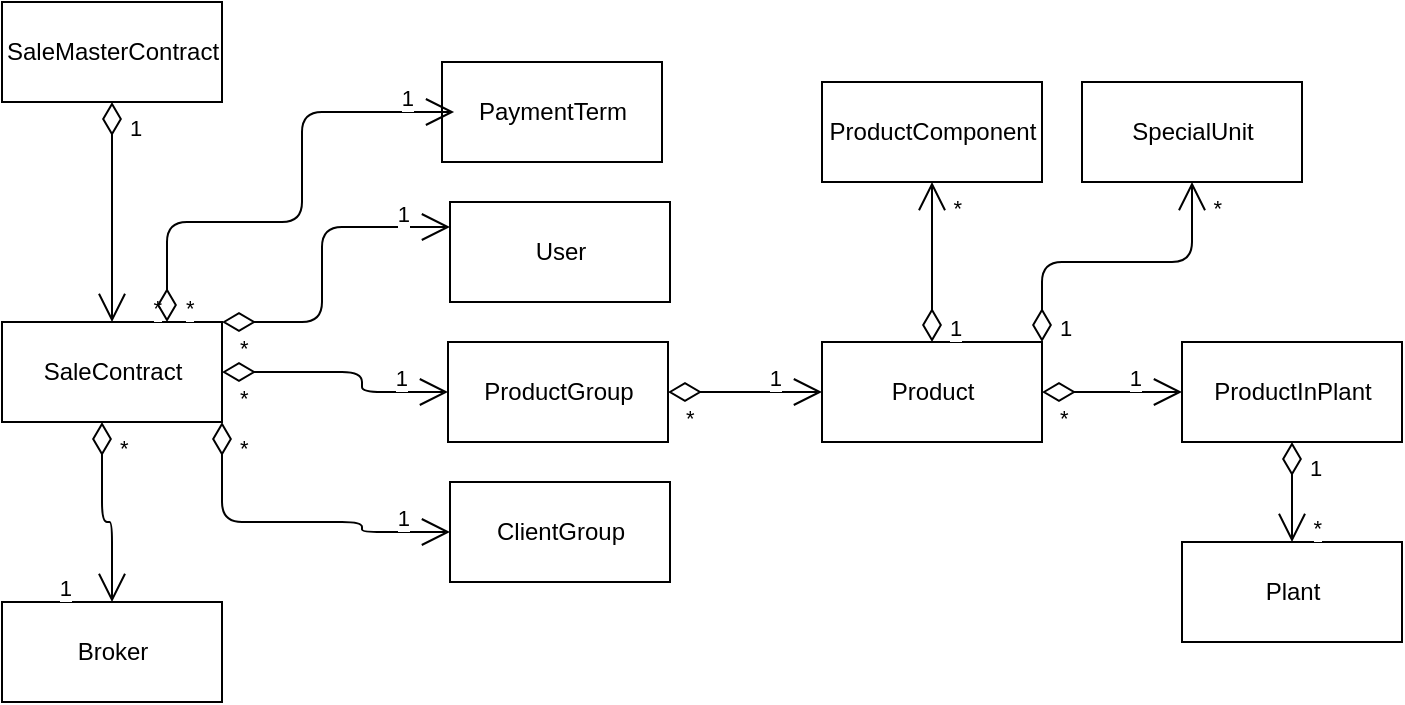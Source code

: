 <mxfile version="13.4.5" type="github">
  <diagram id="xUYwHQAnJaQRM0SXfUqJ" name="Page-1">
    <mxGraphModel dx="1108" dy="433" grid="1" gridSize="10" guides="1" tooltips="1" connect="1" arrows="1" fold="1" page="1" pageScale="1" pageWidth="827" pageHeight="1169" math="0" shadow="0">
      <root>
        <mxCell id="0" />
        <mxCell id="1" parent="0" />
        <mxCell id="oe-XNxj3-mksXrI5bO-q-1" value="SaleMasterContract" style="html=1;" parent="1" vertex="1">
          <mxGeometry x="70" y="50" width="110" height="50" as="geometry" />
        </mxCell>
        <mxCell id="2" value="SaleContract" style="html=1;" parent="1" vertex="1">
          <mxGeometry x="70" y="210" width="110" height="50" as="geometry" />
        </mxCell>
        <mxCell id="oe-XNxj3-mksXrI5bO-q-5" value="" style="endArrow=open;html=1;endSize=12;startArrow=diamondThin;startSize=14;startFill=0;edgeStyle=orthogonalEdgeStyle;exitX=0.5;exitY=1;exitDx=0;exitDy=0;entryX=0.5;entryY=0;entryDx=0;entryDy=0;" parent="1" source="oe-XNxj3-mksXrI5bO-q-1" target="2" edge="1">
          <mxGeometry relative="1" as="geometry">
            <mxPoint x="180" y="160" as="sourcePoint" />
            <mxPoint x="340" y="160" as="targetPoint" />
          </mxGeometry>
        </mxCell>
        <mxCell id="oe-XNxj3-mksXrI5bO-q-6" value="1" style="edgeLabel;resizable=0;html=1;align=left;verticalAlign=top;" parent="oe-XNxj3-mksXrI5bO-q-5" connectable="0" vertex="1">
          <mxGeometry x="-1" relative="1" as="geometry">
            <mxPoint x="7" as="offset" />
          </mxGeometry>
        </mxCell>
        <mxCell id="oe-XNxj3-mksXrI5bO-q-7" value="*" style="edgeLabel;resizable=0;html=1;align=right;verticalAlign=top;" parent="oe-XNxj3-mksXrI5bO-q-5" connectable="0" vertex="1">
          <mxGeometry x="1" relative="1" as="geometry">
            <mxPoint x="25" y="-20" as="offset" />
          </mxGeometry>
        </mxCell>
        <mxCell id="oe-XNxj3-mksXrI5bO-q-8" value="PaymentTerm" style="html=1;" parent="1" vertex="1">
          <mxGeometry x="290" y="80" width="110" height="50" as="geometry" />
        </mxCell>
        <mxCell id="oe-XNxj3-mksXrI5bO-q-13" value="" style="endArrow=open;html=1;endSize=12;startArrow=diamondThin;startSize=14;startFill=0;edgeStyle=orthogonalEdgeStyle;exitX=0.75;exitY=0;exitDx=0;exitDy=0;entryX=0.055;entryY=0.5;entryDx=0;entryDy=0;entryPerimeter=0;" parent="1" source="2" target="oe-XNxj3-mksXrI5bO-q-8" edge="1">
          <mxGeometry relative="1" as="geometry">
            <mxPoint x="290" y="180" as="sourcePoint" />
            <mxPoint x="300" y="105" as="targetPoint" />
            <Array as="points">
              <mxPoint x="153" y="160" />
              <mxPoint x="220" y="160" />
              <mxPoint x="220" y="105" />
            </Array>
          </mxGeometry>
        </mxCell>
        <mxCell id="oe-XNxj3-mksXrI5bO-q-14" value="*" style="edgeLabel;resizable=0;html=1;align=left;verticalAlign=top;" parent="oe-XNxj3-mksXrI5bO-q-13" connectable="0" vertex="1">
          <mxGeometry x="-1" relative="1" as="geometry">
            <mxPoint x="7" y="-20" as="offset" />
          </mxGeometry>
        </mxCell>
        <mxCell id="oe-XNxj3-mksXrI5bO-q-15" value="1" style="edgeLabel;resizable=0;html=1;align=right;verticalAlign=top;" parent="oe-XNxj3-mksXrI5bO-q-13" connectable="0" vertex="1">
          <mxGeometry x="1" relative="1" as="geometry">
            <mxPoint x="-20" y="-20" as="offset" />
          </mxGeometry>
        </mxCell>
        <mxCell id="oe-XNxj3-mksXrI5bO-q-16" value="User" style="html=1;" parent="1" vertex="1">
          <mxGeometry x="294" y="150" width="110" height="50" as="geometry" />
        </mxCell>
        <mxCell id="oe-XNxj3-mksXrI5bO-q-17" value="" style="endArrow=open;html=1;endSize=12;startArrow=diamondThin;startSize=14;startFill=0;edgeStyle=orthogonalEdgeStyle;exitX=1;exitY=0;exitDx=0;exitDy=0;entryX=0;entryY=0.25;entryDx=0;entryDy=0;" parent="1" source="2" target="oe-XNxj3-mksXrI5bO-q-16" edge="1">
          <mxGeometry relative="1" as="geometry">
            <mxPoint x="173.95" y="325" as="sourcePoint" />
            <mxPoint x="290.0" y="220" as="targetPoint" />
            <Array as="points">
              <mxPoint x="230" y="210" />
              <mxPoint x="230" y="163" />
            </Array>
          </mxGeometry>
        </mxCell>
        <mxCell id="oe-XNxj3-mksXrI5bO-q-18" value="*" style="edgeLabel;resizable=0;html=1;align=left;verticalAlign=top;" parent="oe-XNxj3-mksXrI5bO-q-17" connectable="0" vertex="1">
          <mxGeometry x="-1" relative="1" as="geometry">
            <mxPoint x="7" as="offset" />
          </mxGeometry>
        </mxCell>
        <mxCell id="oe-XNxj3-mksXrI5bO-q-19" value="1" style="edgeLabel;resizable=0;html=1;align=right;verticalAlign=top;" parent="oe-XNxj3-mksXrI5bO-q-17" connectable="0" vertex="1">
          <mxGeometry x="1" relative="1" as="geometry">
            <mxPoint x="-20" y="-20" as="offset" />
          </mxGeometry>
        </mxCell>
        <mxCell id="oe-XNxj3-mksXrI5bO-q-20" value="ProductGroup" style="html=1;" parent="1" vertex="1">
          <mxGeometry x="293" y="220" width="110" height="50" as="geometry" />
        </mxCell>
        <mxCell id="oe-XNxj3-mksXrI5bO-q-24" value="" style="endArrow=open;html=1;endSize=12;startArrow=diamondThin;startSize=14;startFill=0;edgeStyle=orthogonalEdgeStyle;exitX=1;exitY=0.5;exitDx=0;exitDy=0;entryX=0;entryY=0.5;entryDx=0;entryDy=0;" parent="1" source="2" target="oe-XNxj3-mksXrI5bO-q-20" edge="1">
          <mxGeometry relative="1" as="geometry">
            <mxPoint x="190" y="244.5" as="sourcePoint" />
            <mxPoint x="290" y="244.5" as="targetPoint" />
            <Array as="points">
              <mxPoint x="250" y="235" />
              <mxPoint x="250" y="245" />
            </Array>
          </mxGeometry>
        </mxCell>
        <mxCell id="oe-XNxj3-mksXrI5bO-q-25" value="*" style="edgeLabel;resizable=0;html=1;align=left;verticalAlign=top;" parent="oe-XNxj3-mksXrI5bO-q-24" connectable="0" vertex="1">
          <mxGeometry x="-1" relative="1" as="geometry">
            <mxPoint x="7" as="offset" />
          </mxGeometry>
        </mxCell>
        <mxCell id="oe-XNxj3-mksXrI5bO-q-26" value="1" style="edgeLabel;resizable=0;html=1;align=right;verticalAlign=top;" parent="oe-XNxj3-mksXrI5bO-q-24" connectable="0" vertex="1">
          <mxGeometry x="1" relative="1" as="geometry">
            <mxPoint x="-20" y="-20" as="offset" />
          </mxGeometry>
        </mxCell>
        <mxCell id="oe-XNxj3-mksXrI5bO-q-27" value="ClientGroup" style="html=1;" parent="1" vertex="1">
          <mxGeometry x="294" y="290" width="110" height="50" as="geometry" />
        </mxCell>
        <mxCell id="oe-XNxj3-mksXrI5bO-q-28" value="" style="endArrow=open;html=1;endSize=12;startArrow=diamondThin;startSize=14;startFill=0;edgeStyle=orthogonalEdgeStyle;exitX=1;exitY=1;exitDx=0;exitDy=0;entryX=0;entryY=0.5;entryDx=0;entryDy=0;" parent="1" source="2" target="oe-XNxj3-mksXrI5bO-q-27" edge="1">
          <mxGeometry relative="1" as="geometry">
            <mxPoint x="150" y="310" as="sourcePoint" />
            <mxPoint x="263" y="320" as="targetPoint" />
            <Array as="points">
              <mxPoint x="180" y="310" />
              <mxPoint x="250" y="310" />
              <mxPoint x="250" y="315" />
            </Array>
          </mxGeometry>
        </mxCell>
        <mxCell id="oe-XNxj3-mksXrI5bO-q-29" value="*" style="edgeLabel;resizable=0;html=1;align=left;verticalAlign=top;" parent="oe-XNxj3-mksXrI5bO-q-28" connectable="0" vertex="1">
          <mxGeometry x="-1" relative="1" as="geometry">
            <mxPoint x="7" as="offset" />
          </mxGeometry>
        </mxCell>
        <mxCell id="oe-XNxj3-mksXrI5bO-q-30" value="1" style="edgeLabel;resizable=0;html=1;align=right;verticalAlign=top;" parent="oe-XNxj3-mksXrI5bO-q-28" connectable="0" vertex="1">
          <mxGeometry x="1" relative="1" as="geometry">
            <mxPoint x="-20" y="-20" as="offset" />
          </mxGeometry>
        </mxCell>
        <mxCell id="oe-XNxj3-mksXrI5bO-q-31" value="Broker" style="html=1;" parent="1" vertex="1">
          <mxGeometry x="70" y="350" width="110" height="50" as="geometry" />
        </mxCell>
        <mxCell id="oe-XNxj3-mksXrI5bO-q-32" value="" style="endArrow=open;html=1;endSize=12;startArrow=diamondThin;startSize=14;startFill=0;edgeStyle=orthogonalEdgeStyle;entryX=0.5;entryY=0;entryDx=0;entryDy=0;" parent="1" target="oe-XNxj3-mksXrI5bO-q-31" edge="1">
          <mxGeometry relative="1" as="geometry">
            <mxPoint x="120" y="260" as="sourcePoint" />
            <mxPoint x="170" y="335" as="targetPoint" />
            <Array as="points">
              <mxPoint x="120" y="260" />
              <mxPoint x="120" y="310" />
              <mxPoint x="125" y="310" />
            </Array>
          </mxGeometry>
        </mxCell>
        <mxCell id="oe-XNxj3-mksXrI5bO-q-33" value="*" style="edgeLabel;resizable=0;html=1;align=left;verticalAlign=top;" parent="oe-XNxj3-mksXrI5bO-q-32" connectable="0" vertex="1">
          <mxGeometry x="-1" relative="1" as="geometry">
            <mxPoint x="7" as="offset" />
          </mxGeometry>
        </mxCell>
        <mxCell id="oe-XNxj3-mksXrI5bO-q-34" value="1" style="edgeLabel;resizable=0;html=1;align=right;verticalAlign=top;" parent="oe-XNxj3-mksXrI5bO-q-32" connectable="0" vertex="1">
          <mxGeometry x="1" relative="1" as="geometry">
            <mxPoint x="-20" y="-20" as="offset" />
          </mxGeometry>
        </mxCell>
        <mxCell id="WPxyj9ZvZWyOQ25DMJZI-2" value="Product" style="html=1;" vertex="1" parent="1">
          <mxGeometry x="480" y="220" width="110" height="50" as="geometry" />
        </mxCell>
        <mxCell id="WPxyj9ZvZWyOQ25DMJZI-3" value="" style="endArrow=open;html=1;endSize=12;startArrow=diamondThin;startSize=14;startFill=0;edgeStyle=orthogonalEdgeStyle;exitX=1;exitY=0.5;exitDx=0;exitDy=0;entryX=0;entryY=0.5;entryDx=0;entryDy=0;" edge="1" parent="1" source="oe-XNxj3-mksXrI5bO-q-20" target="WPxyj9ZvZWyOQ25DMJZI-2">
          <mxGeometry relative="1" as="geometry">
            <mxPoint x="420" y="240" as="sourcePoint" />
            <mxPoint x="533" y="250" as="targetPoint" />
            <Array as="points">
              <mxPoint x="460" y="245" />
              <mxPoint x="460" y="245" />
            </Array>
          </mxGeometry>
        </mxCell>
        <mxCell id="WPxyj9ZvZWyOQ25DMJZI-4" value="*" style="edgeLabel;resizable=0;html=1;align=left;verticalAlign=top;" connectable="0" vertex="1" parent="WPxyj9ZvZWyOQ25DMJZI-3">
          <mxGeometry x="-1" relative="1" as="geometry">
            <mxPoint x="7" as="offset" />
          </mxGeometry>
        </mxCell>
        <mxCell id="WPxyj9ZvZWyOQ25DMJZI-5" value="1" style="edgeLabel;resizable=0;html=1;align=right;verticalAlign=top;" connectable="0" vertex="1" parent="WPxyj9ZvZWyOQ25DMJZI-3">
          <mxGeometry x="1" relative="1" as="geometry">
            <mxPoint x="-20" y="-20" as="offset" />
          </mxGeometry>
        </mxCell>
        <mxCell id="WPxyj9ZvZWyOQ25DMJZI-6" value="ProductComponent" style="html=1;" vertex="1" parent="1">
          <mxGeometry x="480" y="90" width="110" height="50" as="geometry" />
        </mxCell>
        <mxCell id="WPxyj9ZvZWyOQ25DMJZI-8" value="" style="endArrow=open;html=1;endSize=12;startArrow=diamondThin;startSize=14;startFill=0;edgeStyle=orthogonalEdgeStyle;entryX=0.5;entryY=1;entryDx=0;entryDy=0;exitX=0.5;exitY=0;exitDx=0;exitDy=0;" edge="1" parent="1" source="WPxyj9ZvZWyOQ25DMJZI-2" target="WPxyj9ZvZWyOQ25DMJZI-6">
          <mxGeometry relative="1" as="geometry">
            <mxPoint x="600" y="190" as="sourcePoint" />
            <mxPoint x="135" y="220" as="targetPoint" />
          </mxGeometry>
        </mxCell>
        <mxCell id="WPxyj9ZvZWyOQ25DMJZI-9" value="1" style="edgeLabel;resizable=0;html=1;align=left;verticalAlign=top;" connectable="0" vertex="1" parent="WPxyj9ZvZWyOQ25DMJZI-8">
          <mxGeometry x="-1" relative="1" as="geometry">
            <mxPoint x="7" y="-20" as="offset" />
          </mxGeometry>
        </mxCell>
        <mxCell id="WPxyj9ZvZWyOQ25DMJZI-10" value="*" style="edgeLabel;resizable=0;html=1;align=right;verticalAlign=top;" connectable="0" vertex="1" parent="WPxyj9ZvZWyOQ25DMJZI-8">
          <mxGeometry x="1" relative="1" as="geometry">
            <mxPoint x="15" as="offset" />
          </mxGeometry>
        </mxCell>
        <mxCell id="WPxyj9ZvZWyOQ25DMJZI-11" value="SpecialUnit" style="html=1;" vertex="1" parent="1">
          <mxGeometry x="610" y="90" width="110" height="50" as="geometry" />
        </mxCell>
        <mxCell id="WPxyj9ZvZWyOQ25DMJZI-12" value="" style="endArrow=open;html=1;endSize=12;startArrow=diamondThin;startSize=14;startFill=0;edgeStyle=orthogonalEdgeStyle;entryX=0.5;entryY=1;entryDx=0;entryDy=0;exitX=1;exitY=0;exitDx=0;exitDy=0;" edge="1" parent="1" source="WPxyj9ZvZWyOQ25DMJZI-2" target="WPxyj9ZvZWyOQ25DMJZI-11">
          <mxGeometry relative="1" as="geometry">
            <mxPoint x="545" y="230" as="sourcePoint" />
            <mxPoint x="545" y="150" as="targetPoint" />
          </mxGeometry>
        </mxCell>
        <mxCell id="WPxyj9ZvZWyOQ25DMJZI-13" value="1" style="edgeLabel;resizable=0;html=1;align=left;verticalAlign=top;" connectable="0" vertex="1" parent="WPxyj9ZvZWyOQ25DMJZI-12">
          <mxGeometry x="-1" relative="1" as="geometry">
            <mxPoint x="7" y="-20" as="offset" />
          </mxGeometry>
        </mxCell>
        <mxCell id="WPxyj9ZvZWyOQ25DMJZI-14" value="*" style="edgeLabel;resizable=0;html=1;align=right;verticalAlign=top;" connectable="0" vertex="1" parent="WPxyj9ZvZWyOQ25DMJZI-12">
          <mxGeometry x="1" relative="1" as="geometry">
            <mxPoint x="15" as="offset" />
          </mxGeometry>
        </mxCell>
        <mxCell id="WPxyj9ZvZWyOQ25DMJZI-15" value="ProductInPlant" style="html=1;" vertex="1" parent="1">
          <mxGeometry x="660" y="220" width="110" height="50" as="geometry" />
        </mxCell>
        <mxCell id="WPxyj9ZvZWyOQ25DMJZI-16" value="" style="endArrow=open;html=1;endSize=12;startArrow=diamondThin;startSize=14;startFill=0;edgeStyle=orthogonalEdgeStyle;entryX=0;entryY=0.5;entryDx=0;entryDy=0;exitX=1;exitY=0.5;exitDx=0;exitDy=0;" edge="1" parent="1" source="WPxyj9ZvZWyOQ25DMJZI-2" target="WPxyj9ZvZWyOQ25DMJZI-15">
          <mxGeometry relative="1" as="geometry">
            <mxPoint x="590" y="245" as="sourcePoint" />
            <mxPoint x="647" y="245" as="targetPoint" />
            <Array as="points">
              <mxPoint x="630" y="245" />
              <mxPoint x="630" y="245" />
            </Array>
          </mxGeometry>
        </mxCell>
        <mxCell id="WPxyj9ZvZWyOQ25DMJZI-17" value="*" style="edgeLabel;resizable=0;html=1;align=left;verticalAlign=top;" connectable="0" vertex="1" parent="WPxyj9ZvZWyOQ25DMJZI-16">
          <mxGeometry x="-1" relative="1" as="geometry">
            <mxPoint x="7" as="offset" />
          </mxGeometry>
        </mxCell>
        <mxCell id="WPxyj9ZvZWyOQ25DMJZI-18" value="1" style="edgeLabel;resizable=0;html=1;align=right;verticalAlign=top;" connectable="0" vertex="1" parent="WPxyj9ZvZWyOQ25DMJZI-16">
          <mxGeometry x="1" relative="1" as="geometry">
            <mxPoint x="-20" y="-20" as="offset" />
          </mxGeometry>
        </mxCell>
        <mxCell id="WPxyj9ZvZWyOQ25DMJZI-20" value="Plant" style="html=1;" vertex="1" parent="1">
          <mxGeometry x="660" y="320" width="110" height="50" as="geometry" />
        </mxCell>
        <mxCell id="WPxyj9ZvZWyOQ25DMJZI-24" value="" style="endArrow=open;html=1;endSize=12;startArrow=diamondThin;startSize=14;startFill=0;edgeStyle=orthogonalEdgeStyle;exitX=0.5;exitY=1;exitDx=0;exitDy=0;entryX=0.5;entryY=0;entryDx=0;entryDy=0;" edge="1" parent="1" source="WPxyj9ZvZWyOQ25DMJZI-15" target="WPxyj9ZvZWyOQ25DMJZI-20">
          <mxGeometry relative="1" as="geometry">
            <mxPoint x="714.5" y="280" as="sourcePoint" />
            <mxPoint x="715" y="320" as="targetPoint" />
            <Array as="points" />
          </mxGeometry>
        </mxCell>
        <mxCell id="WPxyj9ZvZWyOQ25DMJZI-25" value="1" style="edgeLabel;resizable=0;html=1;align=left;verticalAlign=top;" connectable="0" vertex="1" parent="WPxyj9ZvZWyOQ25DMJZI-24">
          <mxGeometry x="-1" relative="1" as="geometry">
            <mxPoint x="7" as="offset" />
          </mxGeometry>
        </mxCell>
        <mxCell id="WPxyj9ZvZWyOQ25DMJZI-26" value="*" style="edgeLabel;resizable=0;html=1;align=right;verticalAlign=top;" connectable="0" vertex="1" parent="WPxyj9ZvZWyOQ25DMJZI-24">
          <mxGeometry x="1" relative="1" as="geometry">
            <mxPoint x="15" y="-20" as="offset" />
          </mxGeometry>
        </mxCell>
      </root>
    </mxGraphModel>
  </diagram>
</mxfile>
